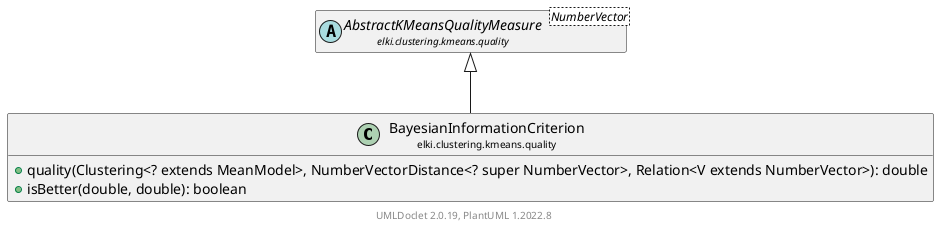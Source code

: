 @startuml
    remove .*\.(Instance|Par|Parameterizer|Factory)$
    set namespaceSeparator none
    hide empty fields
    hide empty methods

    class "<size:14>BayesianInformationCriterion\n<size:10>elki.clustering.kmeans.quality" as elki.clustering.kmeans.quality.BayesianInformationCriterion [[BayesianInformationCriterion.html]] {
        +quality(Clustering<? extends MeanModel>, NumberVectorDistance<? super NumberVector>, Relation<V extends NumberVector>): double
        +isBetter(double, double): boolean
    }

    abstract class "<size:14>AbstractKMeansQualityMeasure\n<size:10>elki.clustering.kmeans.quality" as elki.clustering.kmeans.quality.AbstractKMeansQualityMeasure<NumberVector> [[AbstractKMeansQualityMeasure.html]]

    elki.clustering.kmeans.quality.AbstractKMeansQualityMeasure <|-- elki.clustering.kmeans.quality.BayesianInformationCriterion

    center footer UMLDoclet 2.0.19, PlantUML 1.2022.8
@enduml
